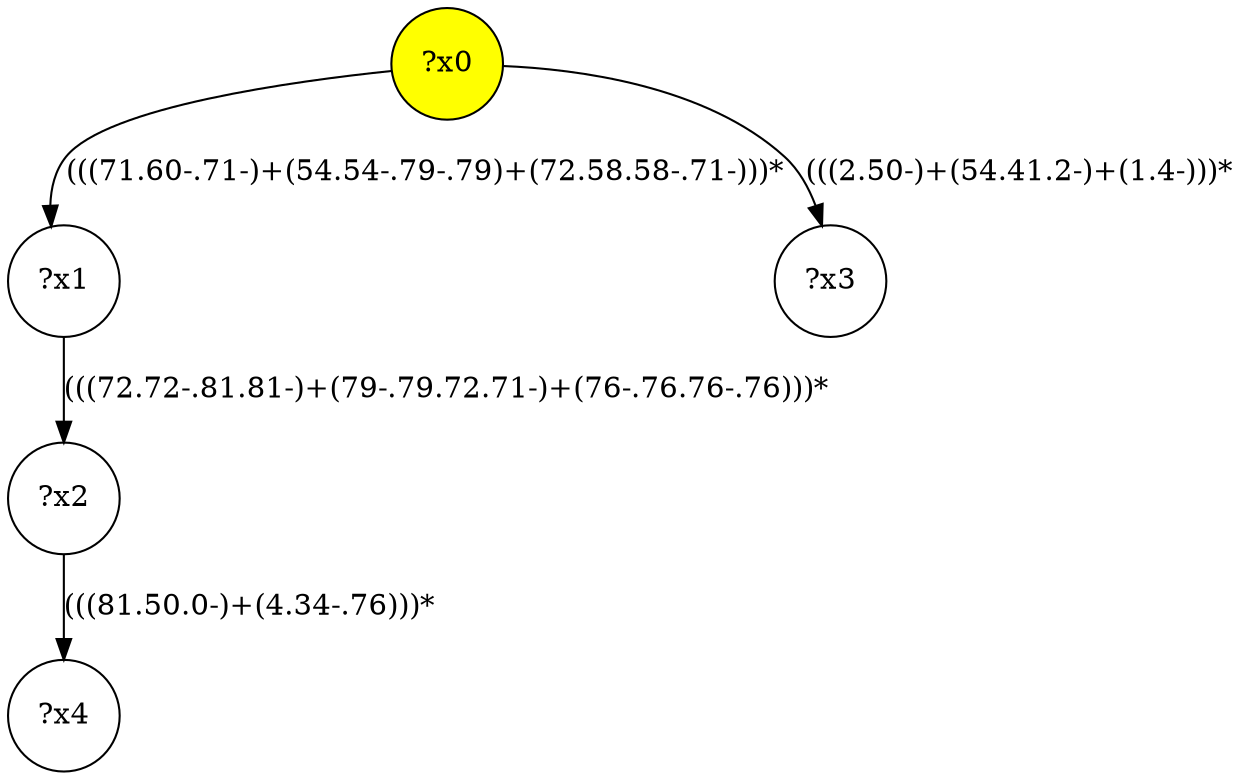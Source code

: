 digraph g {
	x0 [fillcolor="yellow", style="filled," shape=circle, label="?x0"];
	x1 [shape=circle, label="?x1"];
	x0 -> x1 [label="(((71.60-.71-)+(54.54-.79-.79)+(72.58.58-.71-)))*"];
	x2 [shape=circle, label="?x2"];
	x1 -> x2 [label="(((72.72-.81.81-)+(79-.79.72.71-)+(76-.76.76-.76)))*"];
	x3 [shape=circle, label="?x3"];
	x0 -> x3 [label="(((2.50-)+(54.41.2-)+(1.4-)))*"];
	x4 [shape=circle, label="?x4"];
	x2 -> x4 [label="(((81.50.0-)+(4.34-.76)))*"];
}

